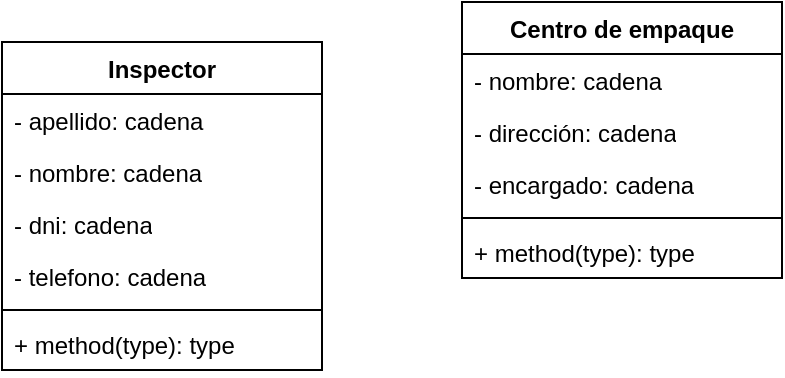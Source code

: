 <mxfile version="24.1.0" type="device">
  <diagram name="Página-1" id="kgHR5BjnwjOBNrjAeczu">
    <mxGraphModel dx="521" dy="613" grid="1" gridSize="10" guides="1" tooltips="1" connect="1" arrows="1" fold="1" page="1" pageScale="1" pageWidth="827" pageHeight="1169" math="0" shadow="0">
      <root>
        <mxCell id="0" />
        <mxCell id="1" parent="0" />
        <mxCell id="H3BBKKj_xv5sMpccQSDa-1" value="Inspector" style="swimlane;fontStyle=1;align=center;verticalAlign=top;childLayout=stackLayout;horizontal=1;startSize=26;horizontalStack=0;resizeParent=1;resizeParentMax=0;resizeLast=0;collapsible=1;marginBottom=0;whiteSpace=wrap;html=1;" vertex="1" parent="1">
          <mxGeometry x="20" y="180" width="160" height="164" as="geometry" />
        </mxCell>
        <mxCell id="H3BBKKj_xv5sMpccQSDa-6" value="- apellido: cadena" style="text;strokeColor=none;fillColor=none;align=left;verticalAlign=top;spacingLeft=4;spacingRight=4;overflow=hidden;rotatable=0;points=[[0,0.5],[1,0.5]];portConstraint=eastwest;whiteSpace=wrap;html=1;" vertex="1" parent="H3BBKKj_xv5sMpccQSDa-1">
          <mxGeometry y="26" width="160" height="26" as="geometry" />
        </mxCell>
        <mxCell id="H3BBKKj_xv5sMpccQSDa-7" value="- nombre: cadena" style="text;strokeColor=none;fillColor=none;align=left;verticalAlign=top;spacingLeft=4;spacingRight=4;overflow=hidden;rotatable=0;points=[[0,0.5],[1,0.5]];portConstraint=eastwest;whiteSpace=wrap;html=1;" vertex="1" parent="H3BBKKj_xv5sMpccQSDa-1">
          <mxGeometry y="52" width="160" height="26" as="geometry" />
        </mxCell>
        <mxCell id="H3BBKKj_xv5sMpccQSDa-5" value="- dni: cadena" style="text;strokeColor=none;fillColor=none;align=left;verticalAlign=top;spacingLeft=4;spacingRight=4;overflow=hidden;rotatable=0;points=[[0,0.5],[1,0.5]];portConstraint=eastwest;whiteSpace=wrap;html=1;" vertex="1" parent="H3BBKKj_xv5sMpccQSDa-1">
          <mxGeometry y="78" width="160" height="26" as="geometry" />
        </mxCell>
        <mxCell id="H3BBKKj_xv5sMpccQSDa-2" value="- telefono: cadena" style="text;strokeColor=none;fillColor=none;align=left;verticalAlign=top;spacingLeft=4;spacingRight=4;overflow=hidden;rotatable=0;points=[[0,0.5],[1,0.5]];portConstraint=eastwest;whiteSpace=wrap;html=1;" vertex="1" parent="H3BBKKj_xv5sMpccQSDa-1">
          <mxGeometry y="104" width="160" height="26" as="geometry" />
        </mxCell>
        <mxCell id="H3BBKKj_xv5sMpccQSDa-3" value="" style="line;strokeWidth=1;fillColor=none;align=left;verticalAlign=middle;spacingTop=-1;spacingLeft=3;spacingRight=3;rotatable=0;labelPosition=right;points=[];portConstraint=eastwest;strokeColor=inherit;" vertex="1" parent="H3BBKKj_xv5sMpccQSDa-1">
          <mxGeometry y="130" width="160" height="8" as="geometry" />
        </mxCell>
        <mxCell id="H3BBKKj_xv5sMpccQSDa-4" value="+ method(type): type" style="text;strokeColor=none;fillColor=none;align=left;verticalAlign=top;spacingLeft=4;spacingRight=4;overflow=hidden;rotatable=0;points=[[0,0.5],[1,0.5]];portConstraint=eastwest;whiteSpace=wrap;html=1;" vertex="1" parent="H3BBKKj_xv5sMpccQSDa-1">
          <mxGeometry y="138" width="160" height="26" as="geometry" />
        </mxCell>
        <mxCell id="H3BBKKj_xv5sMpccQSDa-8" value="Centro de empaque" style="swimlane;fontStyle=1;align=center;verticalAlign=top;childLayout=stackLayout;horizontal=1;startSize=26;horizontalStack=0;resizeParent=1;resizeParentMax=0;resizeLast=0;collapsible=1;marginBottom=0;whiteSpace=wrap;html=1;" vertex="1" parent="1">
          <mxGeometry x="250" y="160" width="160" height="138" as="geometry" />
        </mxCell>
        <mxCell id="H3BBKKj_xv5sMpccQSDa-10" value="- nombre: cadena" style="text;strokeColor=none;fillColor=none;align=left;verticalAlign=top;spacingLeft=4;spacingRight=4;overflow=hidden;rotatable=0;points=[[0,0.5],[1,0.5]];portConstraint=eastwest;whiteSpace=wrap;html=1;" vertex="1" parent="H3BBKKj_xv5sMpccQSDa-8">
          <mxGeometry y="26" width="160" height="26" as="geometry" />
        </mxCell>
        <mxCell id="H3BBKKj_xv5sMpccQSDa-11" value="- dirección: cadena" style="text;strokeColor=none;fillColor=none;align=left;verticalAlign=top;spacingLeft=4;spacingRight=4;overflow=hidden;rotatable=0;points=[[0,0.5],[1,0.5]];portConstraint=eastwest;whiteSpace=wrap;html=1;" vertex="1" parent="H3BBKKj_xv5sMpccQSDa-8">
          <mxGeometry y="52" width="160" height="26" as="geometry" />
        </mxCell>
        <mxCell id="H3BBKKj_xv5sMpccQSDa-12" value="- encargado: cadena" style="text;strokeColor=none;fillColor=none;align=left;verticalAlign=top;spacingLeft=4;spacingRight=4;overflow=hidden;rotatable=0;points=[[0,0.5],[1,0.5]];portConstraint=eastwest;whiteSpace=wrap;html=1;" vertex="1" parent="H3BBKKj_xv5sMpccQSDa-8">
          <mxGeometry y="78" width="160" height="26" as="geometry" />
        </mxCell>
        <mxCell id="H3BBKKj_xv5sMpccQSDa-13" value="" style="line;strokeWidth=1;fillColor=none;align=left;verticalAlign=middle;spacingTop=-1;spacingLeft=3;spacingRight=3;rotatable=0;labelPosition=right;points=[];portConstraint=eastwest;strokeColor=inherit;" vertex="1" parent="H3BBKKj_xv5sMpccQSDa-8">
          <mxGeometry y="104" width="160" height="8" as="geometry" />
        </mxCell>
        <mxCell id="H3BBKKj_xv5sMpccQSDa-14" value="+ method(type): type" style="text;strokeColor=none;fillColor=none;align=left;verticalAlign=top;spacingLeft=4;spacingRight=4;overflow=hidden;rotatable=0;points=[[0,0.5],[1,0.5]];portConstraint=eastwest;whiteSpace=wrap;html=1;" vertex="1" parent="H3BBKKj_xv5sMpccQSDa-8">
          <mxGeometry y="112" width="160" height="26" as="geometry" />
        </mxCell>
      </root>
    </mxGraphModel>
  </diagram>
</mxfile>
